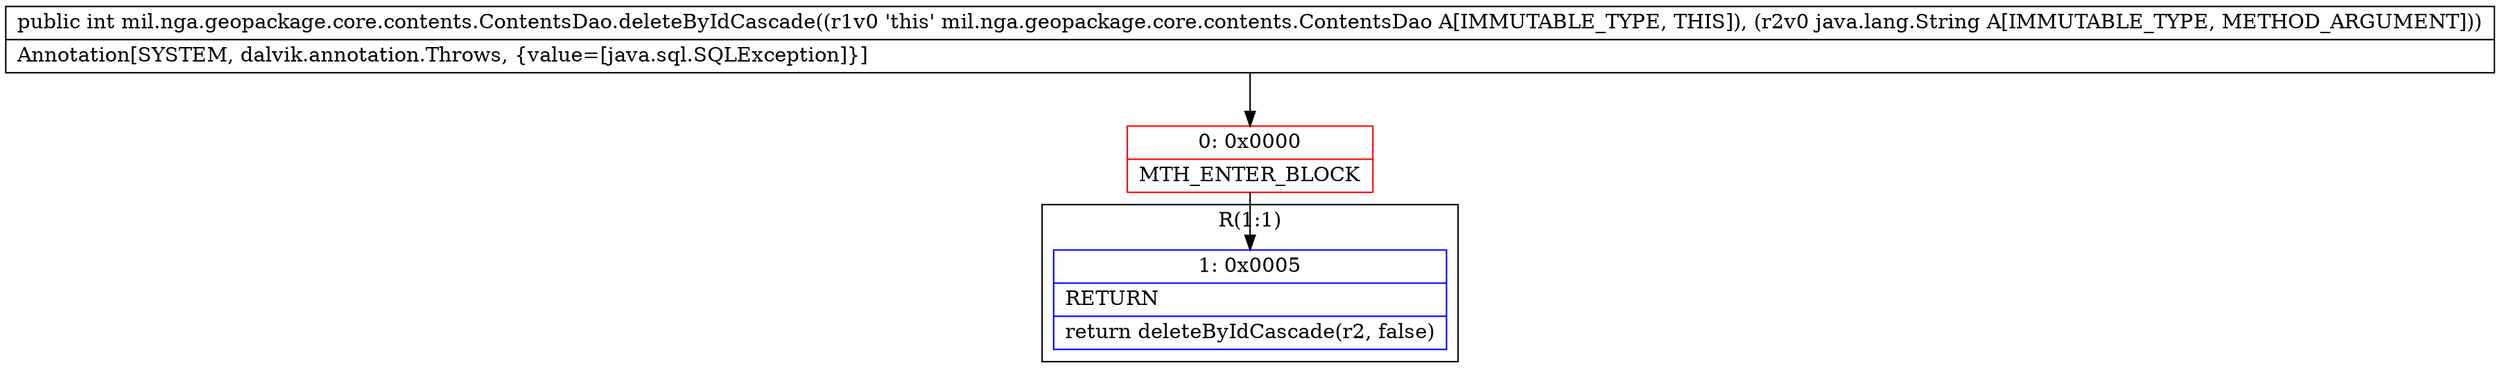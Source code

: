 digraph "CFG formil.nga.geopackage.core.contents.ContentsDao.deleteByIdCascade(Ljava\/lang\/String;)I" {
subgraph cluster_Region_1042511193 {
label = "R(1:1)";
node [shape=record,color=blue];
Node_1 [shape=record,label="{1\:\ 0x0005|RETURN\l|return deleteByIdCascade(r2, false)\l}"];
}
Node_0 [shape=record,color=red,label="{0\:\ 0x0000|MTH_ENTER_BLOCK\l}"];
MethodNode[shape=record,label="{public int mil.nga.geopackage.core.contents.ContentsDao.deleteByIdCascade((r1v0 'this' mil.nga.geopackage.core.contents.ContentsDao A[IMMUTABLE_TYPE, THIS]), (r2v0 java.lang.String A[IMMUTABLE_TYPE, METHOD_ARGUMENT]))  | Annotation[SYSTEM, dalvik.annotation.Throws, \{value=[java.sql.SQLException]\}]\l}"];
MethodNode -> Node_0;
Node_0 -> Node_1;
}


